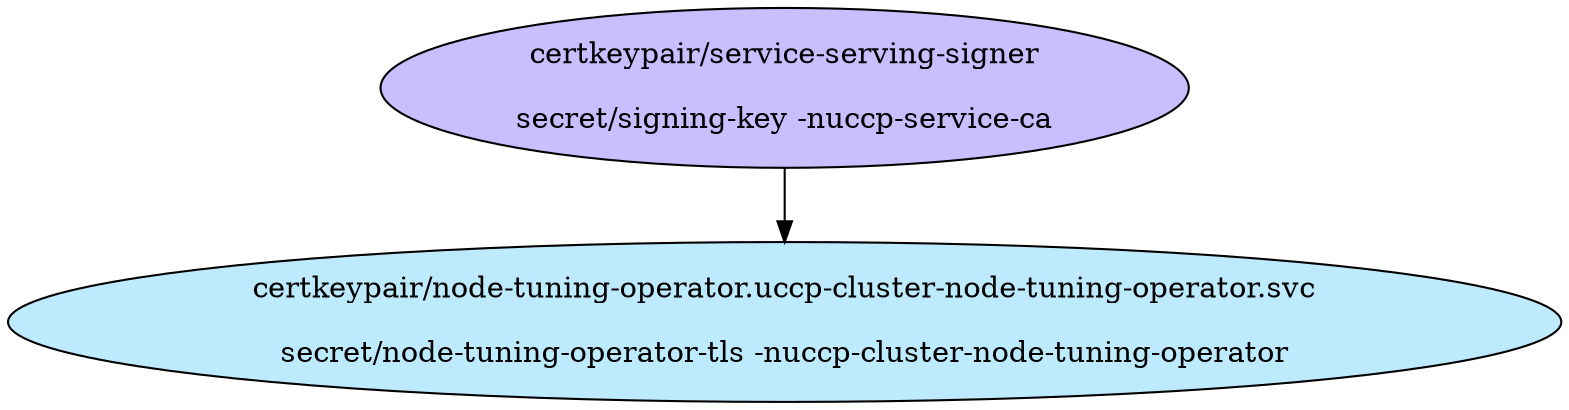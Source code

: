 digraph "Local Certificate" {
  // Node definitions.
  1 [
    label="certkeypair/service-serving-signer\n\nsecret/signing-key -nuccp-service-ca\n"
    style=filled
    fillcolor="#c7bfff"
  ];
  2 [
    label="certkeypair/node-tuning-operator.uccp-cluster-node-tuning-operator.svc\n\nsecret/node-tuning-operator-tls -nuccp-cluster-node-tuning-operator\n"
    style=filled
    fillcolor="#bdebfd"
  ];

  // Edge definitions.
  1 -> 2;
}